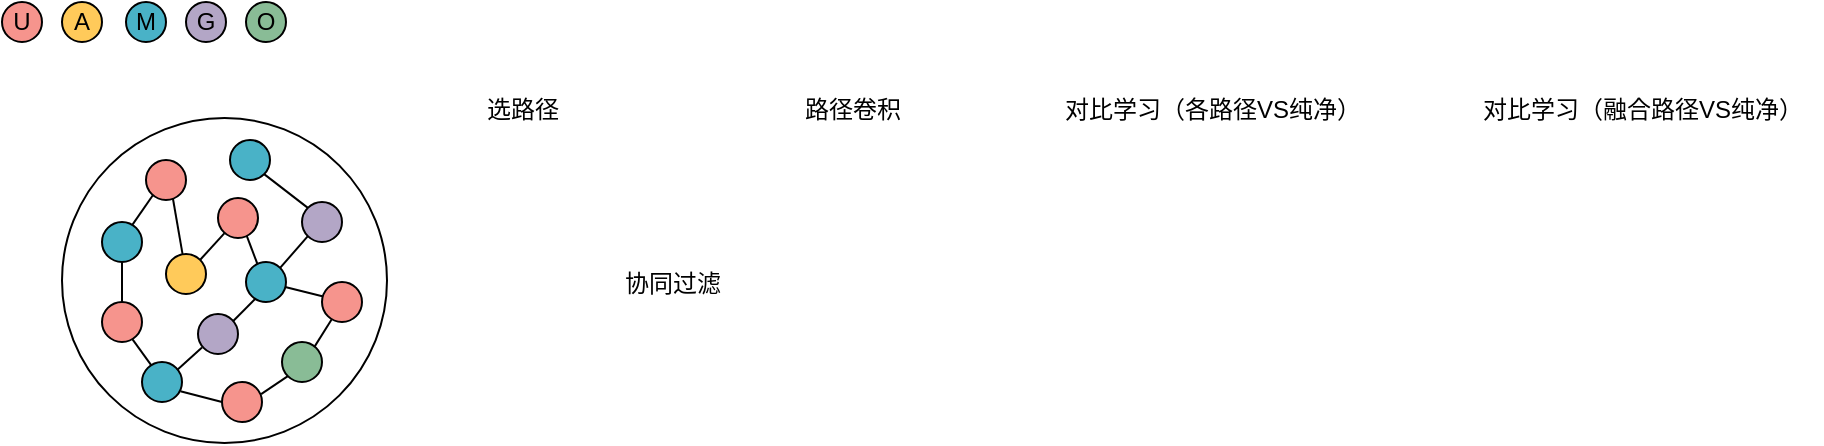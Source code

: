 <mxfile version="28.1.2">
  <diagram name="第 1 页" id="2LADlyf4JBiEzu5A49ws">
    <mxGraphModel dx="964" dy="566" grid="1" gridSize="10" guides="1" tooltips="1" connect="1" arrows="1" fold="1" page="1" pageScale="1" pageWidth="827" pageHeight="1169" math="0" shadow="0">
      <root>
        <mxCell id="0" />
        <mxCell id="1" parent="0" />
        <mxCell id="Bl1R4P2W0IZf69fJZ_-c-17" value="" style="ellipse;whiteSpace=wrap;html=1;aspect=fixed;" vertex="1" parent="1">
          <mxGeometry x="90" y="328" width="162.5" height="162.5" as="geometry" />
        </mxCell>
        <mxCell id="Bl1R4P2W0IZf69fJZ_-c-1" value="" style="ellipse;whiteSpace=wrap;html=1;aspect=fixed;fillColor=#49B2C7;" vertex="1" parent="1">
          <mxGeometry x="110" y="380" width="20" height="20" as="geometry" />
        </mxCell>
        <mxCell id="Bl1R4P2W0IZf69fJZ_-c-2" value="" style="ellipse;whiteSpace=wrap;html=1;aspect=fixed;fillColor=#F6948D;" vertex="1" parent="1">
          <mxGeometry x="132" y="349" width="20" height="20" as="geometry" />
        </mxCell>
        <mxCell id="Bl1R4P2W0IZf69fJZ_-c-3" value="" style="ellipse;whiteSpace=wrap;html=1;aspect=fixed;fillColor=#F6948D;" vertex="1" parent="1">
          <mxGeometry x="170" y="460" width="20" height="20" as="geometry" />
        </mxCell>
        <mxCell id="Bl1R4P2W0IZf69fJZ_-c-5" value="" style="ellipse;whiteSpace=wrap;html=1;aspect=fixed;fillColor=#F6948D;" vertex="1" parent="1">
          <mxGeometry x="220" y="410" width="20" height="20" as="geometry" />
        </mxCell>
        <mxCell id="Bl1R4P2W0IZf69fJZ_-c-6" value="" style="ellipse;whiteSpace=wrap;html=1;aspect=fixed;fillColor=#B3A6C6;" vertex="1" parent="1">
          <mxGeometry x="210" y="370" width="20" height="20" as="geometry" />
        </mxCell>
        <mxCell id="Bl1R4P2W0IZf69fJZ_-c-7" value="" style="ellipse;whiteSpace=wrap;html=1;aspect=fixed;fillColor=#89BC96;" vertex="1" parent="1">
          <mxGeometry x="200" y="440" width="20" height="20" as="geometry" />
        </mxCell>
        <mxCell id="Bl1R4P2W0IZf69fJZ_-c-8" value="" style="ellipse;whiteSpace=wrap;html=1;aspect=fixed;fillColor=#49B2C7;" vertex="1" parent="1">
          <mxGeometry x="174" y="339" width="20" height="20" as="geometry" />
        </mxCell>
        <mxCell id="Bl1R4P2W0IZf69fJZ_-c-9" value="" style="ellipse;whiteSpace=wrap;html=1;aspect=fixed;fillColor=#B3A6C6;" vertex="1" parent="1">
          <mxGeometry x="158" y="426" width="20" height="20" as="geometry" />
        </mxCell>
        <mxCell id="Bl1R4P2W0IZf69fJZ_-c-10" value="" style="ellipse;whiteSpace=wrap;html=1;aspect=fixed;fillColor=#49B2C7;" vertex="1" parent="1">
          <mxGeometry x="130" y="450" width="20" height="20" as="geometry" />
        </mxCell>
        <mxCell id="Bl1R4P2W0IZf69fJZ_-c-11" value="" style="ellipse;whiteSpace=wrap;html=1;aspect=fixed;fillColor=#F6948D;" vertex="1" parent="1">
          <mxGeometry x="110" y="420" width="20" height="20" as="geometry" />
        </mxCell>
        <mxCell id="Bl1R4P2W0IZf69fJZ_-c-12" value="" style="ellipse;whiteSpace=wrap;html=1;aspect=fixed;fillColor=#F6948D;" vertex="1" parent="1">
          <mxGeometry x="168" y="368" width="20" height="20" as="geometry" />
        </mxCell>
        <mxCell id="Bl1R4P2W0IZf69fJZ_-c-13" value="" style="ellipse;whiteSpace=wrap;html=1;aspect=fixed;fillColor=#FFCA5A;" vertex="1" parent="1">
          <mxGeometry x="142" y="396" width="20" height="20" as="geometry" />
        </mxCell>
        <mxCell id="Bl1R4P2W0IZf69fJZ_-c-14" value="" style="ellipse;whiteSpace=wrap;html=1;aspect=fixed;fillColor=#49B2C7;" vertex="1" parent="1">
          <mxGeometry x="182" y="400" width="20" height="20" as="geometry" />
        </mxCell>
        <mxCell id="Bl1R4P2W0IZf69fJZ_-c-18" value="U" style="ellipse;whiteSpace=wrap;html=1;aspect=fixed;fillColor=#F6948D;" vertex="1" parent="1">
          <mxGeometry x="60" y="270" width="20" height="20" as="geometry" />
        </mxCell>
        <mxCell id="Bl1R4P2W0IZf69fJZ_-c-20" value="A" style="ellipse;whiteSpace=wrap;html=1;aspect=fixed;fillColor=#FFCA5A;" vertex="1" parent="1">
          <mxGeometry x="90" y="270" width="20" height="20" as="geometry" />
        </mxCell>
        <mxCell id="Bl1R4P2W0IZf69fJZ_-c-27" value="M" style="ellipse;whiteSpace=wrap;html=1;aspect=fixed;fillColor=#49B2C7;" vertex="1" parent="1">
          <mxGeometry x="122" y="270" width="20" height="20" as="geometry" />
        </mxCell>
        <mxCell id="Bl1R4P2W0IZf69fJZ_-c-33" value="G" style="ellipse;whiteSpace=wrap;html=1;aspect=fixed;fillColor=#B3A6C6;" vertex="1" parent="1">
          <mxGeometry x="152" y="270" width="20" height="20" as="geometry" />
        </mxCell>
        <mxCell id="Bl1R4P2W0IZf69fJZ_-c-34" value="" style="endArrow=none;html=1;rounded=0;exitX=0.415;exitY=0.01;exitDx=0;exitDy=0;exitPerimeter=0;entryX=0.674;entryY=0.969;entryDx=0;entryDy=0;entryPerimeter=0;" edge="1" parent="1" source="Bl1R4P2W0IZf69fJZ_-c-13" target="Bl1R4P2W0IZf69fJZ_-c-2">
          <mxGeometry width="50" height="50" relative="1" as="geometry">
            <mxPoint x="260" y="370" as="sourcePoint" />
            <mxPoint x="310" y="320" as="targetPoint" />
          </mxGeometry>
        </mxCell>
        <mxCell id="Bl1R4P2W0IZf69fJZ_-c-35" value="" style="endArrow=none;html=1;rounded=0;entryX=0.163;entryY=0.877;entryDx=0;entryDy=0;entryPerimeter=0;" edge="1" parent="1" target="Bl1R4P2W0IZf69fJZ_-c-12">
          <mxGeometry width="50" height="50" relative="1" as="geometry">
            <mxPoint x="159" y="399" as="sourcePoint" />
            <mxPoint x="150" y="380" as="targetPoint" />
          </mxGeometry>
        </mxCell>
        <mxCell id="Bl1R4P2W0IZf69fJZ_-c-36" value="" style="endArrow=none;html=1;rounded=0;entryX=0;entryY=0;entryDx=0;entryDy=0;exitX=1;exitY=1;exitDx=0;exitDy=0;" edge="1" parent="1" source="Bl1R4P2W0IZf69fJZ_-c-8" target="Bl1R4P2W0IZf69fJZ_-c-6">
          <mxGeometry width="50" height="50" relative="1" as="geometry">
            <mxPoint x="199" y="370" as="sourcePoint" />
            <mxPoint x="190" y="383" as="targetPoint" />
          </mxGeometry>
        </mxCell>
        <mxCell id="Bl1R4P2W0IZf69fJZ_-c-37" value="" style="endArrow=none;html=1;rounded=0;entryX=1;entryY=0;entryDx=0;entryDy=0;exitX=0;exitY=1;exitDx=0;exitDy=0;" edge="1" parent="1" source="Bl1R4P2W0IZf69fJZ_-c-6" target="Bl1R4P2W0IZf69fJZ_-c-14">
          <mxGeometry width="50" height="50" relative="1" as="geometry">
            <mxPoint x="199" y="390" as="sourcePoint" />
            <mxPoint x="190" y="403" as="targetPoint" />
          </mxGeometry>
        </mxCell>
        <mxCell id="Bl1R4P2W0IZf69fJZ_-c-38" value="" style="endArrow=none;html=1;rounded=0;entryX=0.282;entryY=0.04;entryDx=0;entryDy=0;exitX=0.719;exitY=0.949;exitDx=0;exitDy=0;exitPerimeter=0;entryPerimeter=0;" edge="1" parent="1" source="Bl1R4P2W0IZf69fJZ_-c-12" target="Bl1R4P2W0IZf69fJZ_-c-14">
          <mxGeometry width="50" height="50" relative="1" as="geometry">
            <mxPoint x="169" y="410" as="sourcePoint" />
            <mxPoint x="160" y="423" as="targetPoint" />
          </mxGeometry>
        </mxCell>
        <mxCell id="Bl1R4P2W0IZf69fJZ_-c-39" value="" style="endArrow=none;html=1;rounded=0;entryX=0.008;entryY=0.356;entryDx=0;entryDy=0;exitX=0.979;exitY=0.625;exitDx=0;exitDy=0;entryPerimeter=0;exitPerimeter=0;" edge="1" parent="1" source="Bl1R4P2W0IZf69fJZ_-c-14" target="Bl1R4P2W0IZf69fJZ_-c-5">
          <mxGeometry width="50" height="50" relative="1" as="geometry">
            <mxPoint x="210" y="400" as="sourcePoint" />
            <mxPoint x="230" y="400" as="targetPoint" />
          </mxGeometry>
        </mxCell>
        <mxCell id="Bl1R4P2W0IZf69fJZ_-c-40" value="" style="endArrow=none;html=1;rounded=0;entryX=0.176;entryY=0.876;entryDx=0;entryDy=0;exitX=0.767;exitY=0.058;exitDx=0;exitDy=0;exitPerimeter=0;entryPerimeter=0;" edge="1" parent="1" source="Bl1R4P2W0IZf69fJZ_-c-1" target="Bl1R4P2W0IZf69fJZ_-c-2">
          <mxGeometry width="50" height="50" relative="1" as="geometry">
            <mxPoint x="130" y="370" as="sourcePoint" />
            <mxPoint x="150" y="370" as="targetPoint" />
          </mxGeometry>
        </mxCell>
        <mxCell id="Bl1R4P2W0IZf69fJZ_-c-41" value="" style="endArrow=none;html=1;rounded=0;entryX=0.5;entryY=1;entryDx=0;entryDy=0;exitX=0.5;exitY=0;exitDx=0;exitDy=0;" edge="1" parent="1" source="Bl1R4P2W0IZf69fJZ_-c-11" target="Bl1R4P2W0IZf69fJZ_-c-1">
          <mxGeometry width="50" height="50" relative="1" as="geometry">
            <mxPoint x="140" y="398" as="sourcePoint" />
            <mxPoint x="152" y="380" as="targetPoint" />
          </mxGeometry>
        </mxCell>
        <mxCell id="Bl1R4P2W0IZf69fJZ_-c-42" value="" style="endArrow=none;html=1;rounded=0;entryX=0.759;entryY=0.93;entryDx=0;entryDy=0;exitX=0.229;exitY=0.077;exitDx=0;exitDy=0;entryPerimeter=0;exitPerimeter=0;" edge="1" parent="1" source="Bl1R4P2W0IZf69fJZ_-c-10" target="Bl1R4P2W0IZf69fJZ_-c-11">
          <mxGeometry width="50" height="50" relative="1" as="geometry">
            <mxPoint x="140" y="450" as="sourcePoint" />
            <mxPoint x="140" y="430" as="targetPoint" />
          </mxGeometry>
        </mxCell>
        <mxCell id="Bl1R4P2W0IZf69fJZ_-c-43" value="" style="endArrow=none;html=1;rounded=0;entryX=0.96;entryY=0.731;entryDx=0;entryDy=0;exitX=0;exitY=0.5;exitDx=0;exitDy=0;entryPerimeter=0;" edge="1" parent="1" source="Bl1R4P2W0IZf69fJZ_-c-3" target="Bl1R4P2W0IZf69fJZ_-c-10">
          <mxGeometry width="50" height="50" relative="1" as="geometry">
            <mxPoint x="161" y="473" as="sourcePoint" />
            <mxPoint x="150" y="460" as="targetPoint" />
          </mxGeometry>
        </mxCell>
        <mxCell id="Bl1R4P2W0IZf69fJZ_-c-44" value="" style="endArrow=none;html=1;rounded=0;entryX=0.978;entryY=0.304;entryDx=0;entryDy=0;exitX=0;exitY=1;exitDx=0;exitDy=0;entryPerimeter=0;" edge="1" parent="1" source="Bl1R4P2W0IZf69fJZ_-c-7" target="Bl1R4P2W0IZf69fJZ_-c-3">
          <mxGeometry width="50" height="50" relative="1" as="geometry">
            <mxPoint x="211" y="455" as="sourcePoint" />
            <mxPoint x="190" y="450" as="targetPoint" />
          </mxGeometry>
        </mxCell>
        <mxCell id="Bl1R4P2W0IZf69fJZ_-c-45" value="" style="endArrow=none;html=1;rounded=0;entryX=0.244;entryY=0.933;entryDx=0;entryDy=0;entryPerimeter=0;exitX=0.811;exitY=0.122;exitDx=0;exitDy=0;exitPerimeter=0;" edge="1" parent="1" source="Bl1R4P2W0IZf69fJZ_-c-7" target="Bl1R4P2W0IZf69fJZ_-c-5">
          <mxGeometry width="50" height="50" relative="1" as="geometry">
            <mxPoint x="221" y="465" as="sourcePoint" />
            <mxPoint x="200" y="460" as="targetPoint" />
          </mxGeometry>
        </mxCell>
        <mxCell id="Bl1R4P2W0IZf69fJZ_-c-46" value="" style="endArrow=none;html=1;rounded=0;entryX=0.875;entryY=0.183;entryDx=0;entryDy=0;exitX=0.235;exitY=0.92;exitDx=0;exitDy=0;exitPerimeter=0;entryPerimeter=0;" edge="1" parent="1" source="Bl1R4P2W0IZf69fJZ_-c-14" target="Bl1R4P2W0IZf69fJZ_-c-9">
          <mxGeometry width="50" height="50" relative="1" as="geometry">
            <mxPoint x="196" y="420" as="sourcePoint" />
            <mxPoint x="180" y="436" as="targetPoint" />
          </mxGeometry>
        </mxCell>
        <mxCell id="Bl1R4P2W0IZf69fJZ_-c-47" value="" style="endArrow=none;html=1;rounded=0;entryX=0.878;entryY=0.2;entryDx=0;entryDy=0;exitX=0.1;exitY=0.838;exitDx=0;exitDy=0;exitPerimeter=0;entryPerimeter=0;" edge="1" parent="1" source="Bl1R4P2W0IZf69fJZ_-c-9" target="Bl1R4P2W0IZf69fJZ_-c-10">
          <mxGeometry width="50" height="50" relative="1" as="geometry">
            <mxPoint x="161" y="440" as="sourcePoint" />
            <mxPoint x="150" y="454" as="targetPoint" />
          </mxGeometry>
        </mxCell>
        <mxCell id="Bl1R4P2W0IZf69fJZ_-c-48" value="O" style="ellipse;whiteSpace=wrap;html=1;aspect=fixed;fillColor=#89BC96;" vertex="1" parent="1">
          <mxGeometry x="182" y="270" width="20" height="20" as="geometry" />
        </mxCell>
        <mxCell id="Bl1R4P2W0IZf69fJZ_-c-49" value="选路径" style="text;html=1;align=center;verticalAlign=middle;resizable=0;points=[];autosize=1;strokeColor=none;fillColor=none;" vertex="1" parent="1">
          <mxGeometry x="290" y="309" width="60" height="30" as="geometry" />
        </mxCell>
        <mxCell id="Bl1R4P2W0IZf69fJZ_-c-50" value="路径卷积" style="text;html=1;align=center;verticalAlign=middle;resizable=0;points=[];autosize=1;strokeColor=none;fillColor=none;" vertex="1" parent="1">
          <mxGeometry x="450" y="309" width="70" height="30" as="geometry" />
        </mxCell>
        <mxCell id="Bl1R4P2W0IZf69fJZ_-c-51" value="对比学习（各路径VS纯净）" style="text;html=1;align=center;verticalAlign=middle;resizable=0;points=[];autosize=1;strokeColor=none;fillColor=none;" vertex="1" parent="1">
          <mxGeometry x="580" y="309" width="170" height="30" as="geometry" />
        </mxCell>
        <mxCell id="Bl1R4P2W0IZf69fJZ_-c-52" value="对比学习（融合路径VS纯净）" style="text;html=1;align=center;verticalAlign=middle;resizable=0;points=[];autosize=1;strokeColor=none;fillColor=none;" vertex="1" parent="1">
          <mxGeometry x="790" y="309" width="180" height="30" as="geometry" />
        </mxCell>
        <mxCell id="Bl1R4P2W0IZf69fJZ_-c-53" value="协同过滤" style="text;html=1;align=center;verticalAlign=middle;resizable=0;points=[];autosize=1;strokeColor=none;fillColor=none;" vertex="1" parent="1">
          <mxGeometry x="360" y="396" width="70" height="30" as="geometry" />
        </mxCell>
      </root>
    </mxGraphModel>
  </diagram>
</mxfile>
